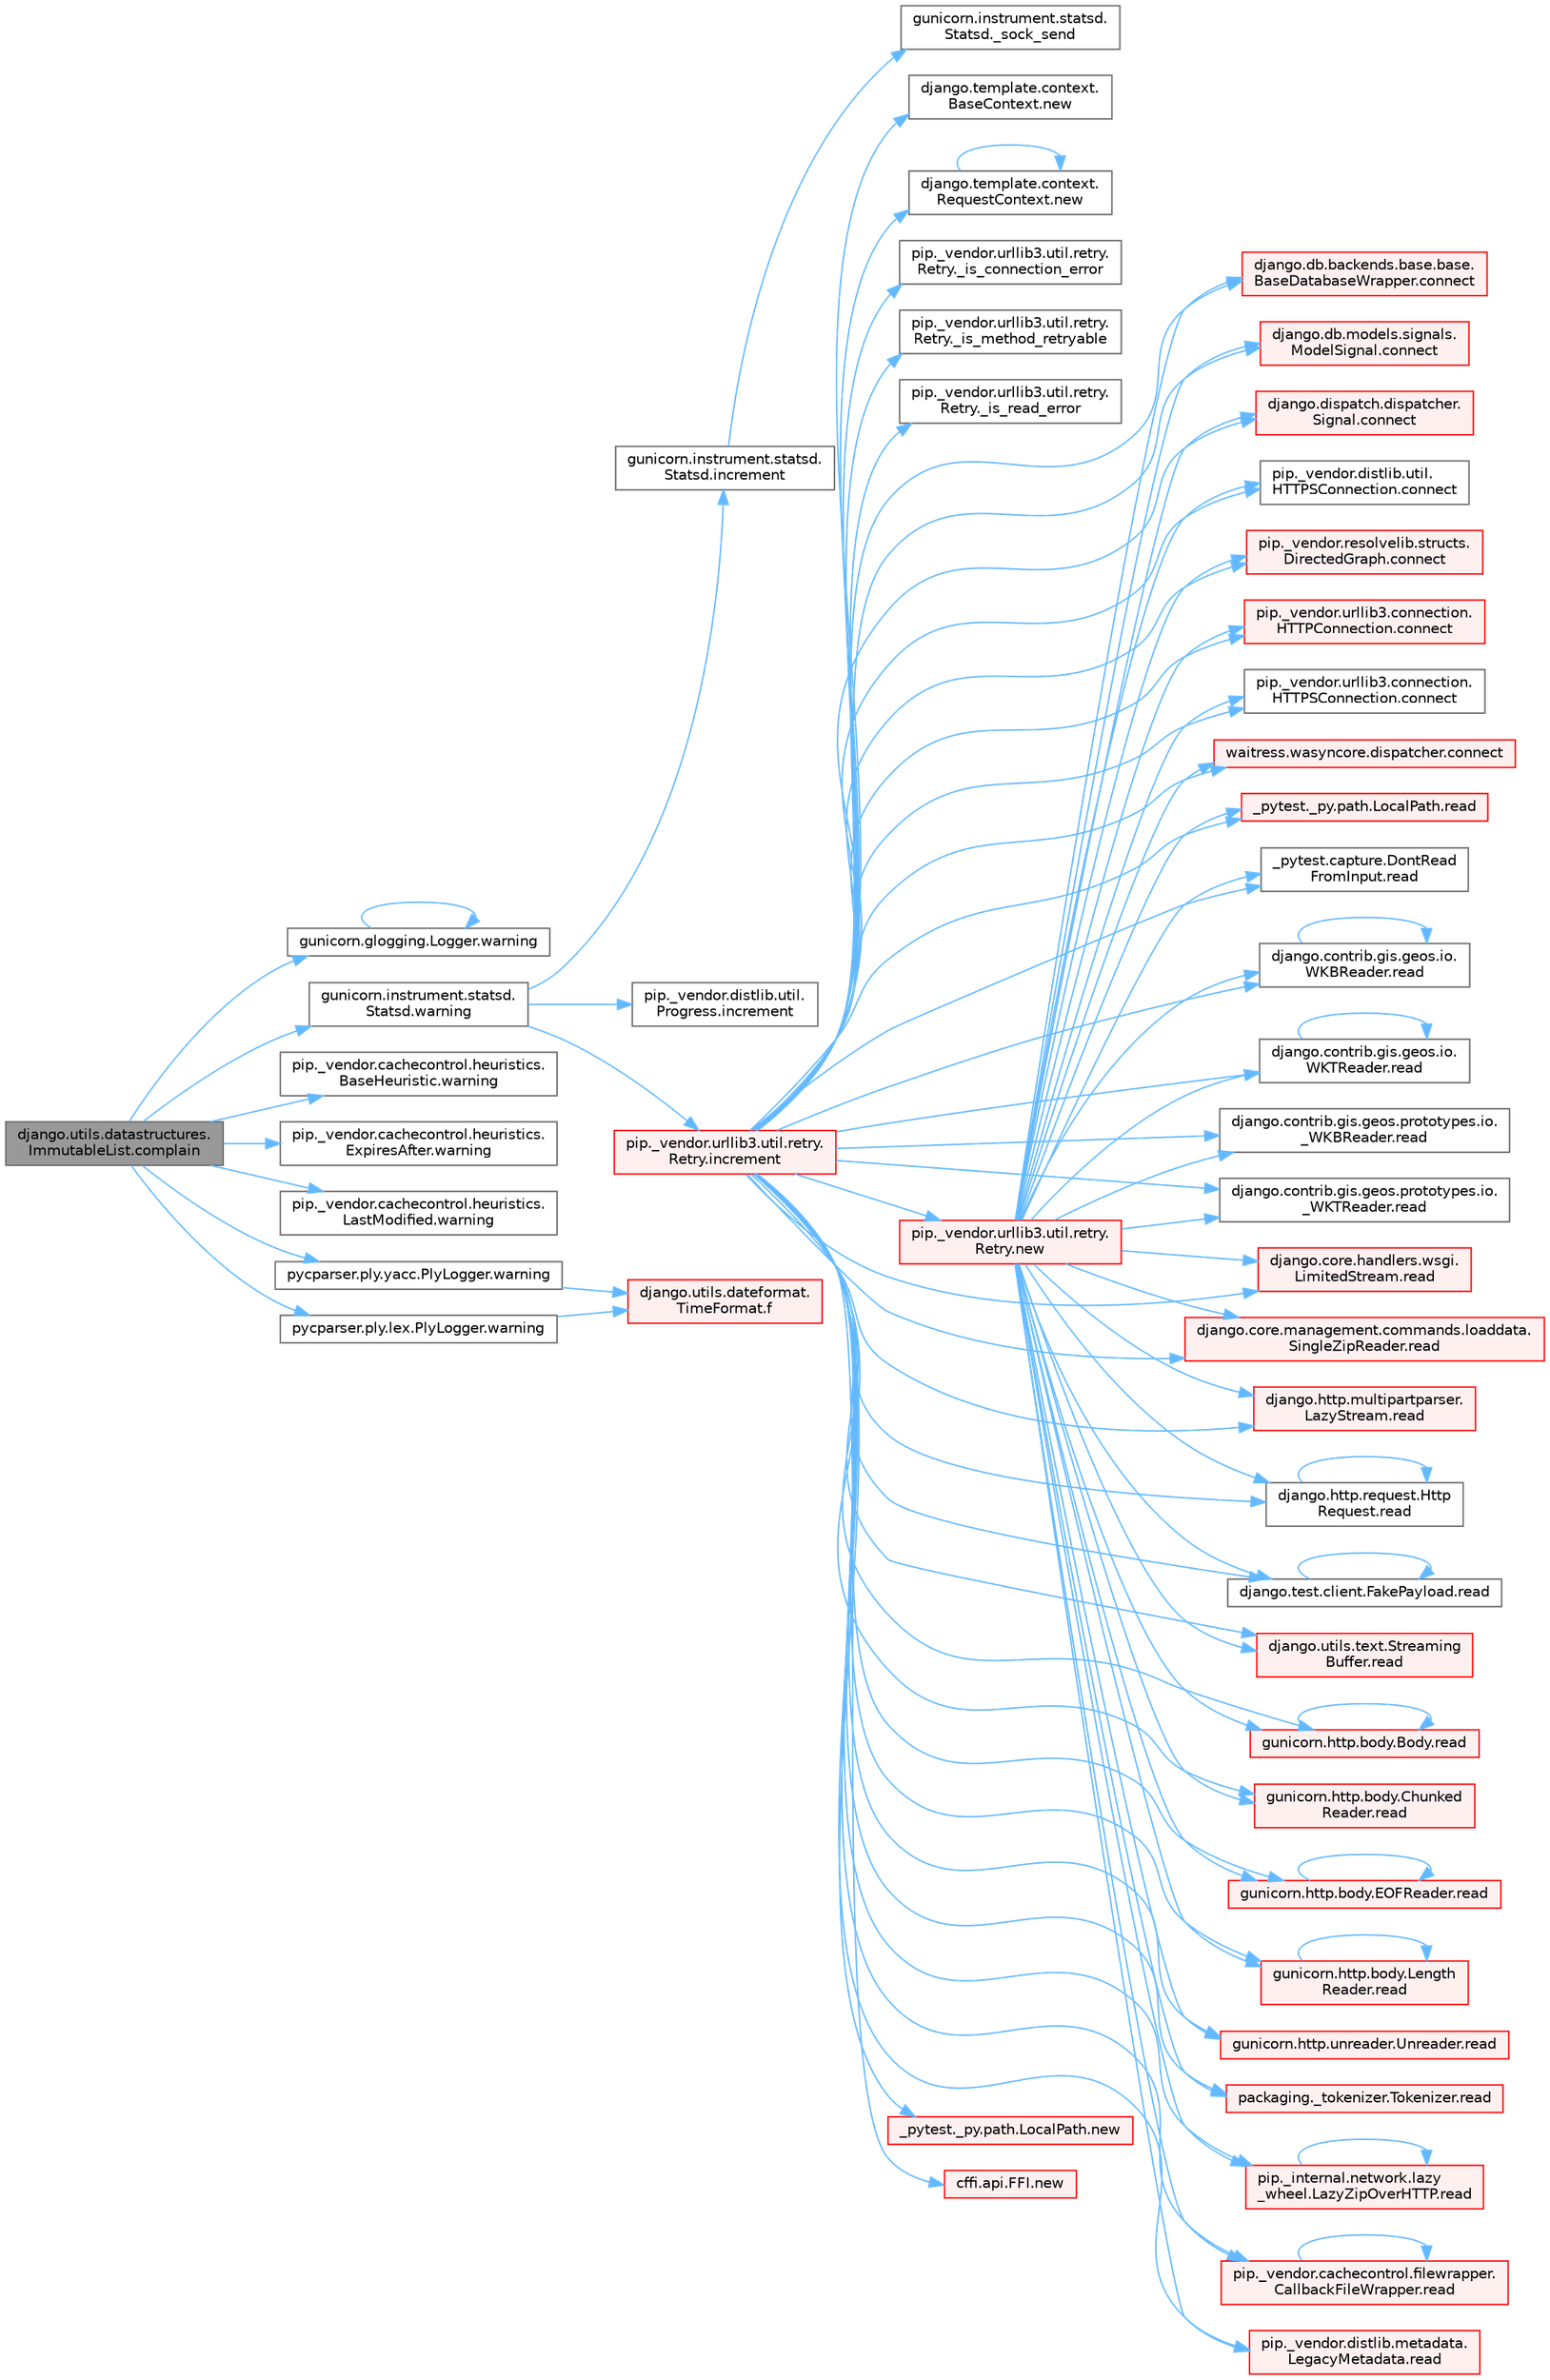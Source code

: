 digraph "django.utils.datastructures.ImmutableList.complain"
{
 // LATEX_PDF_SIZE
  bgcolor="transparent";
  edge [fontname=Helvetica,fontsize=10,labelfontname=Helvetica,labelfontsize=10];
  node [fontname=Helvetica,fontsize=10,shape=box,height=0.2,width=0.4];
  rankdir="LR";
  Node1 [id="Node000001",label="django.utils.datastructures.\lImmutableList.complain",height=0.2,width=0.4,color="gray40", fillcolor="grey60", style="filled", fontcolor="black",tooltip=" "];
  Node1 -> Node2 [id="edge1_Node000001_Node000002",color="steelblue1",style="solid",tooltip=" "];
  Node2 [id="Node000002",label="gunicorn.glogging.Logger.warning",height=0.2,width=0.4,color="grey40", fillcolor="white", style="filled",URL="$classgunicorn_1_1glogging_1_1_logger.html#afb3b689df6c71ca870aff46a01ff5196",tooltip=" "];
  Node2 -> Node2 [id="edge2_Node000002_Node000002",color="steelblue1",style="solid",tooltip=" "];
  Node1 -> Node3 [id="edge3_Node000001_Node000003",color="steelblue1",style="solid",tooltip=" "];
  Node3 [id="Node000003",label="gunicorn.instrument.statsd.\lStatsd.warning",height=0.2,width=0.4,color="grey40", fillcolor="white", style="filled",URL="$classgunicorn_1_1instrument_1_1statsd_1_1_statsd.html#a4b25361c9be113a5555acee1dd23fc61",tooltip=" "];
  Node3 -> Node4 [id="edge4_Node000003_Node000004",color="steelblue1",style="solid",tooltip=" "];
  Node4 [id="Node000004",label="gunicorn.instrument.statsd.\lStatsd.increment",height=0.2,width=0.4,color="grey40", fillcolor="white", style="filled",URL="$classgunicorn_1_1instrument_1_1statsd_1_1_statsd.html#a5527687726a051a5182ee13a842b08fd",tooltip=" "];
  Node4 -> Node5 [id="edge5_Node000004_Node000005",color="steelblue1",style="solid",tooltip=" "];
  Node5 [id="Node000005",label="gunicorn.instrument.statsd.\lStatsd._sock_send",height=0.2,width=0.4,color="grey40", fillcolor="white", style="filled",URL="$classgunicorn_1_1instrument_1_1statsd_1_1_statsd.html#a7a4a1b56ea564914ea1ca82d1004b779",tooltip=" "];
  Node3 -> Node6 [id="edge6_Node000003_Node000006",color="steelblue1",style="solid",tooltip=" "];
  Node6 [id="Node000006",label="pip._vendor.distlib.util.\lProgress.increment",height=0.2,width=0.4,color="grey40", fillcolor="white", style="filled",URL="$classpip_1_1__vendor_1_1distlib_1_1util_1_1_progress.html#a197ffd4ac8a74898742a6cde5b4c5466",tooltip=" "];
  Node3 -> Node7 [id="edge7_Node000003_Node000007",color="steelblue1",style="solid",tooltip=" "];
  Node7 [id="Node000007",label="pip._vendor.urllib3.util.retry.\lRetry.increment",height=0.2,width=0.4,color="red", fillcolor="#FFF0F0", style="filled",URL="$classpip_1_1__vendor_1_1urllib3_1_1util_1_1retry_1_1_retry.html#a88dd993ccb2ef4b2bfa9ad0571374b12",tooltip=" "];
  Node7 -> Node8 [id="edge8_Node000007_Node000008",color="steelblue1",style="solid",tooltip=" "];
  Node8 [id="Node000008",label="pip._vendor.urllib3.util.retry.\lRetry._is_connection_error",height=0.2,width=0.4,color="grey40", fillcolor="white", style="filled",URL="$classpip_1_1__vendor_1_1urllib3_1_1util_1_1retry_1_1_retry.html#af9157a0cb7ff9ff1545c47689060cae3",tooltip=" "];
  Node7 -> Node9 [id="edge9_Node000007_Node000009",color="steelblue1",style="solid",tooltip=" "];
  Node9 [id="Node000009",label="pip._vendor.urllib3.util.retry.\lRetry._is_method_retryable",height=0.2,width=0.4,color="grey40", fillcolor="white", style="filled",URL="$classpip_1_1__vendor_1_1urllib3_1_1util_1_1retry_1_1_retry.html#a193e812f031d711640062670168b06d6",tooltip=" "];
  Node7 -> Node10 [id="edge10_Node000007_Node000010",color="steelblue1",style="solid",tooltip=" "];
  Node10 [id="Node000010",label="pip._vendor.urllib3.util.retry.\lRetry._is_read_error",height=0.2,width=0.4,color="grey40", fillcolor="white", style="filled",URL="$classpip_1_1__vendor_1_1urllib3_1_1util_1_1retry_1_1_retry.html#a605705facbf670c41a7291387eb9d441",tooltip=" "];
  Node7 -> Node11 [id="edge11_Node000007_Node000011",color="steelblue1",style="solid",tooltip=" "];
  Node11 [id="Node000011",label="django.db.backends.base.base.\lBaseDatabaseWrapper.connect",height=0.2,width=0.4,color="red", fillcolor="#FFF0F0", style="filled",URL="$classdjango_1_1db_1_1backends_1_1base_1_1base_1_1_base_database_wrapper.html#a7b64171260c3bf790ed1f563fe48ec35",tooltip=" "];
  Node7 -> Node4484 [id="edge12_Node000007_Node004484",color="steelblue1",style="solid",tooltip=" "];
  Node4484 [id="Node004484",label="django.db.models.signals.\lModelSignal.connect",height=0.2,width=0.4,color="red", fillcolor="#FFF0F0", style="filled",URL="$classdjango_1_1db_1_1models_1_1signals_1_1_model_signal.html#a9f30fd9b11c3da129cef5ed15df81e6e",tooltip=" "];
  Node7 -> Node4486 [id="edge13_Node000007_Node004486",color="steelblue1",style="solid",tooltip=" "];
  Node4486 [id="Node004486",label="django.dispatch.dispatcher.\lSignal.connect",height=0.2,width=0.4,color="red", fillcolor="#FFF0F0", style="filled",URL="$classdjango_1_1dispatch_1_1dispatcher_1_1_signal.html#ad0c09a102ff82630078b9fd5af4e0d0d",tooltip=" "];
  Node7 -> Node4487 [id="edge14_Node000007_Node004487",color="steelblue1",style="solid",tooltip=" "];
  Node4487 [id="Node004487",label="pip._vendor.distlib.util.\lHTTPSConnection.connect",height=0.2,width=0.4,color="grey40", fillcolor="white", style="filled",URL="$classpip_1_1__vendor_1_1distlib_1_1util_1_1_h_t_t_p_s_connection.html#a1f7ef8f789419a2afad1cc5117d95bc6",tooltip=" "];
  Node7 -> Node4488 [id="edge15_Node000007_Node004488",color="steelblue1",style="solid",tooltip=" "];
  Node4488 [id="Node004488",label="pip._vendor.resolvelib.structs.\lDirectedGraph.connect",height=0.2,width=0.4,color="red", fillcolor="#FFF0F0", style="filled",URL="$classpip_1_1__vendor_1_1resolvelib_1_1structs_1_1_directed_graph.html#a1eb430d00f36fac07a490c7779d31575",tooltip=" "];
  Node7 -> Node4489 [id="edge16_Node000007_Node004489",color="steelblue1",style="solid",tooltip=" "];
  Node4489 [id="Node004489",label="pip._vendor.urllib3.connection.\lHTTPConnection.connect",height=0.2,width=0.4,color="red", fillcolor="#FFF0F0", style="filled",URL="$classpip_1_1__vendor_1_1urllib3_1_1connection_1_1_h_t_t_p_connection.html#afbfafe5a6942dc8e02a727a6f5eb2244",tooltip=" "];
  Node7 -> Node4492 [id="edge17_Node000007_Node004492",color="steelblue1",style="solid",tooltip=" "];
  Node4492 [id="Node004492",label="pip._vendor.urllib3.connection.\lHTTPSConnection.connect",height=0.2,width=0.4,color="grey40", fillcolor="white", style="filled",URL="$classpip_1_1__vendor_1_1urllib3_1_1connection_1_1_h_t_t_p_s_connection.html#a4dad4b6496c3f029196c78b991f57c03",tooltip=" "];
  Node7 -> Node4493 [id="edge18_Node000007_Node004493",color="steelblue1",style="solid",tooltip=" "];
  Node4493 [id="Node004493",label="waitress.wasyncore.dispatcher.connect",height=0.2,width=0.4,color="red", fillcolor="#FFF0F0", style="filled",URL="$classwaitress_1_1wasyncore_1_1dispatcher.html#a62e9904422762eb9bc05bc1dd595aebb",tooltip=" "];
  Node7 -> Node262 [id="edge19_Node000007_Node000262",color="steelblue1",style="solid",tooltip=" "];
  Node262 [id="Node000262",label="_pytest._py.path.LocalPath.new",height=0.2,width=0.4,color="red", fillcolor="#FFF0F0", style="filled",URL="$class__pytest_1_1__py_1_1path_1_1_local_path.html#ab5882416a5911e7a15e0598cbeab05cd",tooltip=" "];
  Node7 -> Node4480 [id="edge20_Node000007_Node004480",color="steelblue1",style="solid",tooltip=" "];
  Node4480 [id="Node004480",label="cffi.api.FFI.new",height=0.2,width=0.4,color="red", fillcolor="#FFF0F0", style="filled",URL="$classcffi_1_1api_1_1_f_f_i.html#a8683df0d048f312ff118f16dae752887",tooltip=" "];
  Node7 -> Node4481 [id="edge21_Node000007_Node004481",color="steelblue1",style="solid",tooltip=" "];
  Node4481 [id="Node004481",label="django.template.context.\lBaseContext.new",height=0.2,width=0.4,color="grey40", fillcolor="white", style="filled",URL="$classdjango_1_1template_1_1context_1_1_base_context.html#a65a4f3e5e3bccacaf4e30e36100c1423",tooltip=" "];
  Node7 -> Node4482 [id="edge22_Node000007_Node004482",color="steelblue1",style="solid",tooltip=" "];
  Node4482 [id="Node004482",label="django.template.context.\lRequestContext.new",height=0.2,width=0.4,color="grey40", fillcolor="white", style="filled",URL="$classdjango_1_1template_1_1context_1_1_request_context.html#a4402e04b0c9bd3d4a2b7f06f38ab7432",tooltip=" "];
  Node4482 -> Node4482 [id="edge23_Node004482_Node004482",color="steelblue1",style="solid",tooltip=" "];
  Node7 -> Node4483 [id="edge24_Node000007_Node004483",color="steelblue1",style="solid",tooltip=" "];
  Node4483 [id="Node004483",label="pip._vendor.urllib3.util.retry.\lRetry.new",height=0.2,width=0.4,color="red", fillcolor="#FFF0F0", style="filled",URL="$classpip_1_1__vendor_1_1urllib3_1_1util_1_1retry_1_1_retry.html#ab806585412b9d9b3c0d882fb4bd8d3c0",tooltip=" "];
  Node4483 -> Node11 [id="edge25_Node004483_Node000011",color="steelblue1",style="solid",tooltip=" "];
  Node4483 -> Node4484 [id="edge26_Node004483_Node004484",color="steelblue1",style="solid",tooltip=" "];
  Node4483 -> Node4486 [id="edge27_Node004483_Node004486",color="steelblue1",style="solid",tooltip=" "];
  Node4483 -> Node4487 [id="edge28_Node004483_Node004487",color="steelblue1",style="solid",tooltip=" "];
  Node4483 -> Node4488 [id="edge29_Node004483_Node004488",color="steelblue1",style="solid",tooltip=" "];
  Node4483 -> Node4489 [id="edge30_Node004483_Node004489",color="steelblue1",style="solid",tooltip=" "];
  Node4483 -> Node4492 [id="edge31_Node004483_Node004492",color="steelblue1",style="solid",tooltip=" "];
  Node4483 -> Node4493 [id="edge32_Node004483_Node004493",color="steelblue1",style="solid",tooltip=" "];
  Node4483 -> Node279 [id="edge33_Node004483_Node000279",color="steelblue1",style="solid",tooltip=" "];
  Node279 [id="Node000279",label="_pytest._py.path.LocalPath.read",height=0.2,width=0.4,color="red", fillcolor="#FFF0F0", style="filled",URL="$class__pytest_1_1__py_1_1path_1_1_local_path.html#a8640b65f715ce8a258379deb78a68fd8",tooltip=" "];
  Node4483 -> Node346 [id="edge34_Node004483_Node000346",color="steelblue1",style="solid",tooltip=" "];
  Node346 [id="Node000346",label="_pytest.capture.DontRead\lFromInput.read",height=0.2,width=0.4,color="grey40", fillcolor="white", style="filled",URL="$class__pytest_1_1capture_1_1_dont_read_from_input.html#abe84d6d5626bed2fa4f52408d2b95d3f",tooltip=" "];
  Node4483 -> Node347 [id="edge35_Node004483_Node000347",color="steelblue1",style="solid",tooltip=" "];
  Node347 [id="Node000347",label="django.contrib.gis.geos.io.\lWKBReader.read",height=0.2,width=0.4,color="grey40", fillcolor="white", style="filled",URL="$classdjango_1_1contrib_1_1gis_1_1geos_1_1io_1_1_w_k_b_reader.html#a690153c2f609f20814011beceded4ce6",tooltip=" "];
  Node347 -> Node347 [id="edge36_Node000347_Node000347",color="steelblue1",style="solid",tooltip=" "];
  Node4483 -> Node348 [id="edge37_Node004483_Node000348",color="steelblue1",style="solid",tooltip=" "];
  Node348 [id="Node000348",label="django.contrib.gis.geos.io.\lWKTReader.read",height=0.2,width=0.4,color="grey40", fillcolor="white", style="filled",URL="$classdjango_1_1contrib_1_1gis_1_1geos_1_1io_1_1_w_k_t_reader.html#af8cdf42c9388b4ca18b86af2cd174dd0",tooltip=" "];
  Node348 -> Node348 [id="edge38_Node000348_Node000348",color="steelblue1",style="solid",tooltip=" "];
  Node4483 -> Node349 [id="edge39_Node004483_Node000349",color="steelblue1",style="solid",tooltip=" "];
  Node349 [id="Node000349",label="django.contrib.gis.geos.prototypes.io.\l_WKBReader.read",height=0.2,width=0.4,color="grey40", fillcolor="white", style="filled",URL="$classdjango_1_1contrib_1_1gis_1_1geos_1_1prototypes_1_1io_1_1___w_k_b_reader.html#a71e78ed5a74b998533ef3801723a5827",tooltip=" "];
  Node4483 -> Node350 [id="edge40_Node004483_Node000350",color="steelblue1",style="solid",tooltip=" "];
  Node350 [id="Node000350",label="django.contrib.gis.geos.prototypes.io.\l_WKTReader.read",height=0.2,width=0.4,color="grey40", fillcolor="white", style="filled",URL="$classdjango_1_1contrib_1_1gis_1_1geos_1_1prototypes_1_1io_1_1___w_k_t_reader.html#a97b2007978d99bec56d1bbf4091dd46a",tooltip=" "];
  Node4483 -> Node351 [id="edge41_Node004483_Node000351",color="steelblue1",style="solid",tooltip=" "];
  Node351 [id="Node000351",label="django.core.handlers.wsgi.\lLimitedStream.read",height=0.2,width=0.4,color="red", fillcolor="#FFF0F0", style="filled",URL="$classdjango_1_1core_1_1handlers_1_1wsgi_1_1_limited_stream.html#a01766186550a2bafd2a0c0cac1117797",tooltip=" "];
  Node4483 -> Node355 [id="edge42_Node004483_Node000355",color="steelblue1",style="solid",tooltip=" "];
  Node355 [id="Node000355",label="django.core.management.commands.loaddata.\lSingleZipReader.read",height=0.2,width=0.4,color="red", fillcolor="#FFF0F0", style="filled",URL="$classdjango_1_1core_1_1management_1_1commands_1_1loaddata_1_1_single_zip_reader.html#a6c6512afb638e535f6d9973329238ec1",tooltip=" "];
  Node4483 -> Node360 [id="edge43_Node004483_Node000360",color="steelblue1",style="solid",tooltip=" "];
  Node360 [id="Node000360",label="django.http.multipartparser.\lLazyStream.read",height=0.2,width=0.4,color="red", fillcolor="#FFF0F0", style="filled",URL="$classdjango_1_1http_1_1multipartparser_1_1_lazy_stream.html#af5553676fbef507453fe16dbce30f2d6",tooltip=" "];
  Node4483 -> Node363 [id="edge44_Node004483_Node000363",color="steelblue1",style="solid",tooltip=" "];
  Node363 [id="Node000363",label="django.http.request.Http\lRequest.read",height=0.2,width=0.4,color="grey40", fillcolor="white", style="filled",URL="$classdjango_1_1http_1_1request_1_1_http_request.html#a7b5205e754042f5dc1400c5f6884da05",tooltip=" "];
  Node363 -> Node363 [id="edge45_Node000363_Node000363",color="steelblue1",style="solid",tooltip=" "];
  Node4483 -> Node364 [id="edge46_Node004483_Node000364",color="steelblue1",style="solid",tooltip=" "];
  Node364 [id="Node000364",label="django.test.client.FakePayload.read",height=0.2,width=0.4,color="grey40", fillcolor="white", style="filled",URL="$classdjango_1_1test_1_1client_1_1_fake_payload.html#a4968728a37f7ecfa436f7156923f32fc",tooltip=" "];
  Node364 -> Node364 [id="edge47_Node000364_Node000364",color="steelblue1",style="solid",tooltip=" "];
  Node4483 -> Node365 [id="edge48_Node004483_Node000365",color="steelblue1",style="solid",tooltip=" "];
  Node365 [id="Node000365",label="django.utils.text.Streaming\lBuffer.read",height=0.2,width=0.4,color="red", fillcolor="#FFF0F0", style="filled",URL="$classdjango_1_1utils_1_1text_1_1_streaming_buffer.html#a0d8c76cbb45b290915e65a79dabe0d7b",tooltip=" "];
  Node4483 -> Node402 [id="edge49_Node004483_Node000402",color="steelblue1",style="solid",tooltip=" "];
  Node402 [id="Node000402",label="gunicorn.http.body.Body.read",height=0.2,width=0.4,color="red", fillcolor="#FFF0F0", style="filled",URL="$classgunicorn_1_1http_1_1body_1_1_body.html#a26fa33ab9da80d4da60638f902d8bbd8",tooltip=" "];
  Node402 -> Node402 [id="edge50_Node000402_Node000402",color="steelblue1",style="solid",tooltip=" "];
  Node4483 -> Node405 [id="edge51_Node004483_Node000405",color="steelblue1",style="solid",tooltip=" "];
  Node405 [id="Node000405",label="gunicorn.http.body.Chunked\lReader.read",height=0.2,width=0.4,color="red", fillcolor="#FFF0F0", style="filled",URL="$classgunicorn_1_1http_1_1body_1_1_chunked_reader.html#aa291cdee58cf19e63d92914442ab2d7e",tooltip=" "];
  Node4483 -> Node411 [id="edge52_Node004483_Node000411",color="steelblue1",style="solid",tooltip=" "];
  Node411 [id="Node000411",label="gunicorn.http.body.EOFReader.read",height=0.2,width=0.4,color="red", fillcolor="#FFF0F0", style="filled",URL="$classgunicorn_1_1http_1_1body_1_1_e_o_f_reader.html#a6ae0aab25c53911d59fcbb87c1dfa602",tooltip=" "];
  Node411 -> Node411 [id="edge53_Node000411_Node000411",color="steelblue1",style="solid",tooltip=" "];
  Node4483 -> Node414 [id="edge54_Node004483_Node000414",color="steelblue1",style="solid",tooltip=" "];
  Node414 [id="Node000414",label="gunicorn.http.body.Length\lReader.read",height=0.2,width=0.4,color="red", fillcolor="#FFF0F0", style="filled",URL="$classgunicorn_1_1http_1_1body_1_1_length_reader.html#a78c9415492b01b7b1553a481fe9aef7e",tooltip=" "];
  Node414 -> Node414 [id="edge55_Node000414_Node000414",color="steelblue1",style="solid",tooltip=" "];
  Node4483 -> Node416 [id="edge56_Node004483_Node000416",color="steelblue1",style="solid",tooltip=" "];
  Node416 [id="Node000416",label="gunicorn.http.unreader.Unreader.read",height=0.2,width=0.4,color="red", fillcolor="#FFF0F0", style="filled",URL="$classgunicorn_1_1http_1_1unreader_1_1_unreader.html#a4d05a3b72ffb1dd09d3e4b3dd1d1e44c",tooltip=" "];
  Node4483 -> Node4380 [id="edge57_Node004483_Node004380",color="steelblue1",style="solid",tooltip=" "];
  Node4380 [id="Node004380",label="packaging._tokenizer.Tokenizer.read",height=0.2,width=0.4,color="red", fillcolor="#FFF0F0", style="filled",URL="$classpackaging_1_1__tokenizer_1_1_tokenizer.html#a0338e1186dd1574082f047fdff9b3b2d",tooltip=" "];
  Node4483 -> Node4381 [id="edge58_Node004483_Node004381",color="steelblue1",style="solid",tooltip=" "];
  Node4381 [id="Node004381",label="pip._internal.network.lazy\l_wheel.LazyZipOverHTTP.read",height=0.2,width=0.4,color="red", fillcolor="#FFF0F0", style="filled",URL="$classpip_1_1__internal_1_1network_1_1lazy__wheel_1_1_lazy_zip_over_h_t_t_p.html#adb8837e292941df2568b4de4082ecf19",tooltip=" "];
  Node4381 -> Node4381 [id="edge59_Node004381_Node004381",color="steelblue1",style="solid",tooltip=" "];
  Node4483 -> Node4395 [id="edge60_Node004483_Node004395",color="steelblue1",style="solid",tooltip=" "];
  Node4395 [id="Node004395",label="pip._vendor.cachecontrol.filewrapper.\lCallbackFileWrapper.read",height=0.2,width=0.4,color="red", fillcolor="#FFF0F0", style="filled",URL="$classpip_1_1__vendor_1_1cachecontrol_1_1filewrapper_1_1_callback_file_wrapper.html#afceb112c071f7b24b9db274a61213b68",tooltip=" "];
  Node4395 -> Node4395 [id="edge61_Node004395_Node004395",color="steelblue1",style="solid",tooltip=" "];
  Node4483 -> Node4397 [id="edge62_Node004483_Node004397",color="steelblue1",style="solid",tooltip=" "];
  Node4397 [id="Node004397",label="pip._vendor.distlib.metadata.\lLegacyMetadata.read",height=0.2,width=0.4,color="red", fillcolor="#FFF0F0", style="filled",URL="$classpip_1_1__vendor_1_1distlib_1_1metadata_1_1_legacy_metadata.html#a5473003d19554803bc6f7f4af863060f",tooltip=" "];
  Node7 -> Node279 [id="edge63_Node000007_Node000279",color="steelblue1",style="solid",tooltip=" "];
  Node7 -> Node346 [id="edge64_Node000007_Node000346",color="steelblue1",style="solid",tooltip=" "];
  Node7 -> Node347 [id="edge65_Node000007_Node000347",color="steelblue1",style="solid",tooltip=" "];
  Node7 -> Node348 [id="edge66_Node000007_Node000348",color="steelblue1",style="solid",tooltip=" "];
  Node7 -> Node349 [id="edge67_Node000007_Node000349",color="steelblue1",style="solid",tooltip=" "];
  Node7 -> Node350 [id="edge68_Node000007_Node000350",color="steelblue1",style="solid",tooltip=" "];
  Node7 -> Node351 [id="edge69_Node000007_Node000351",color="steelblue1",style="solid",tooltip=" "];
  Node7 -> Node355 [id="edge70_Node000007_Node000355",color="steelblue1",style="solid",tooltip=" "];
  Node7 -> Node360 [id="edge71_Node000007_Node000360",color="steelblue1",style="solid",tooltip=" "];
  Node7 -> Node363 [id="edge72_Node000007_Node000363",color="steelblue1",style="solid",tooltip=" "];
  Node7 -> Node364 [id="edge73_Node000007_Node000364",color="steelblue1",style="solid",tooltip=" "];
  Node7 -> Node365 [id="edge74_Node000007_Node000365",color="steelblue1",style="solid",tooltip=" "];
  Node7 -> Node402 [id="edge75_Node000007_Node000402",color="steelblue1",style="solid",tooltip=" "];
  Node7 -> Node405 [id="edge76_Node000007_Node000405",color="steelblue1",style="solid",tooltip=" "];
  Node7 -> Node411 [id="edge77_Node000007_Node000411",color="steelblue1",style="solid",tooltip=" "];
  Node7 -> Node414 [id="edge78_Node000007_Node000414",color="steelblue1",style="solid",tooltip=" "];
  Node7 -> Node416 [id="edge79_Node000007_Node000416",color="steelblue1",style="solid",tooltip=" "];
  Node7 -> Node4380 [id="edge80_Node000007_Node004380",color="steelblue1",style="solid",tooltip=" "];
  Node7 -> Node4381 [id="edge81_Node000007_Node004381",color="steelblue1",style="solid",tooltip=" "];
  Node7 -> Node4395 [id="edge82_Node000007_Node004395",color="steelblue1",style="solid",tooltip=" "];
  Node7 -> Node4397 [id="edge83_Node000007_Node004397",color="steelblue1",style="solid",tooltip=" "];
  Node1 -> Node4528 [id="edge84_Node000001_Node004528",color="steelblue1",style="solid",tooltip=" "];
  Node4528 [id="Node004528",label="pip._vendor.cachecontrol.heuristics.\lBaseHeuristic.warning",height=0.2,width=0.4,color="grey40", fillcolor="white", style="filled",URL="$classpip_1_1__vendor_1_1cachecontrol_1_1heuristics_1_1_base_heuristic.html#aef164b74317cd2e626bc6b42e615fe47",tooltip=" "];
  Node1 -> Node4529 [id="edge85_Node000001_Node004529",color="steelblue1",style="solid",tooltip=" "];
  Node4529 [id="Node004529",label="pip._vendor.cachecontrol.heuristics.\lExpiresAfter.warning",height=0.2,width=0.4,color="grey40", fillcolor="white", style="filled",URL="$classpip_1_1__vendor_1_1cachecontrol_1_1heuristics_1_1_expires_after.html#ae2fc511839da8ed15c7a4321cbbfb4d0",tooltip=" "];
  Node1 -> Node4530 [id="edge86_Node000001_Node004530",color="steelblue1",style="solid",tooltip=" "];
  Node4530 [id="Node004530",label="pip._vendor.cachecontrol.heuristics.\lLastModified.warning",height=0.2,width=0.4,color="grey40", fillcolor="white", style="filled",URL="$classpip_1_1__vendor_1_1cachecontrol_1_1heuristics_1_1_last_modified.html#a492151a3f6678d9e21d2b8693faad69c",tooltip=" "];
  Node1 -> Node4531 [id="edge87_Node000001_Node004531",color="steelblue1",style="solid",tooltip=" "];
  Node4531 [id="Node004531",label="pycparser.ply.lex.PlyLogger.warning",height=0.2,width=0.4,color="grey40", fillcolor="white", style="filled",URL="$classpycparser_1_1ply_1_1lex_1_1_ply_logger.html#a7b04f7d837fe1e1d68a10dd146187c48",tooltip=" "];
  Node4531 -> Node3139 [id="edge88_Node004531_Node003139",color="steelblue1",style="solid",tooltip=" "];
  Node3139 [id="Node003139",label="django.utils.dateformat.\lTimeFormat.f",height=0.2,width=0.4,color="red", fillcolor="#FFF0F0", style="filled",URL="$classdjango_1_1utils_1_1dateformat_1_1_time_format.html#a917dbc4f3103e5d9dd416fce475b48a8",tooltip=" "];
  Node1 -> Node4532 [id="edge89_Node000001_Node004532",color="steelblue1",style="solid",tooltip=" "];
  Node4532 [id="Node004532",label="pycparser.ply.yacc.PlyLogger.warning",height=0.2,width=0.4,color="grey40", fillcolor="white", style="filled",URL="$classpycparser_1_1ply_1_1yacc_1_1_ply_logger.html#a75b963ea7cc9ad8145ce891c124da704",tooltip=" "];
  Node4532 -> Node3139 [id="edge90_Node004532_Node003139",color="steelblue1",style="solid",tooltip=" "];
}
